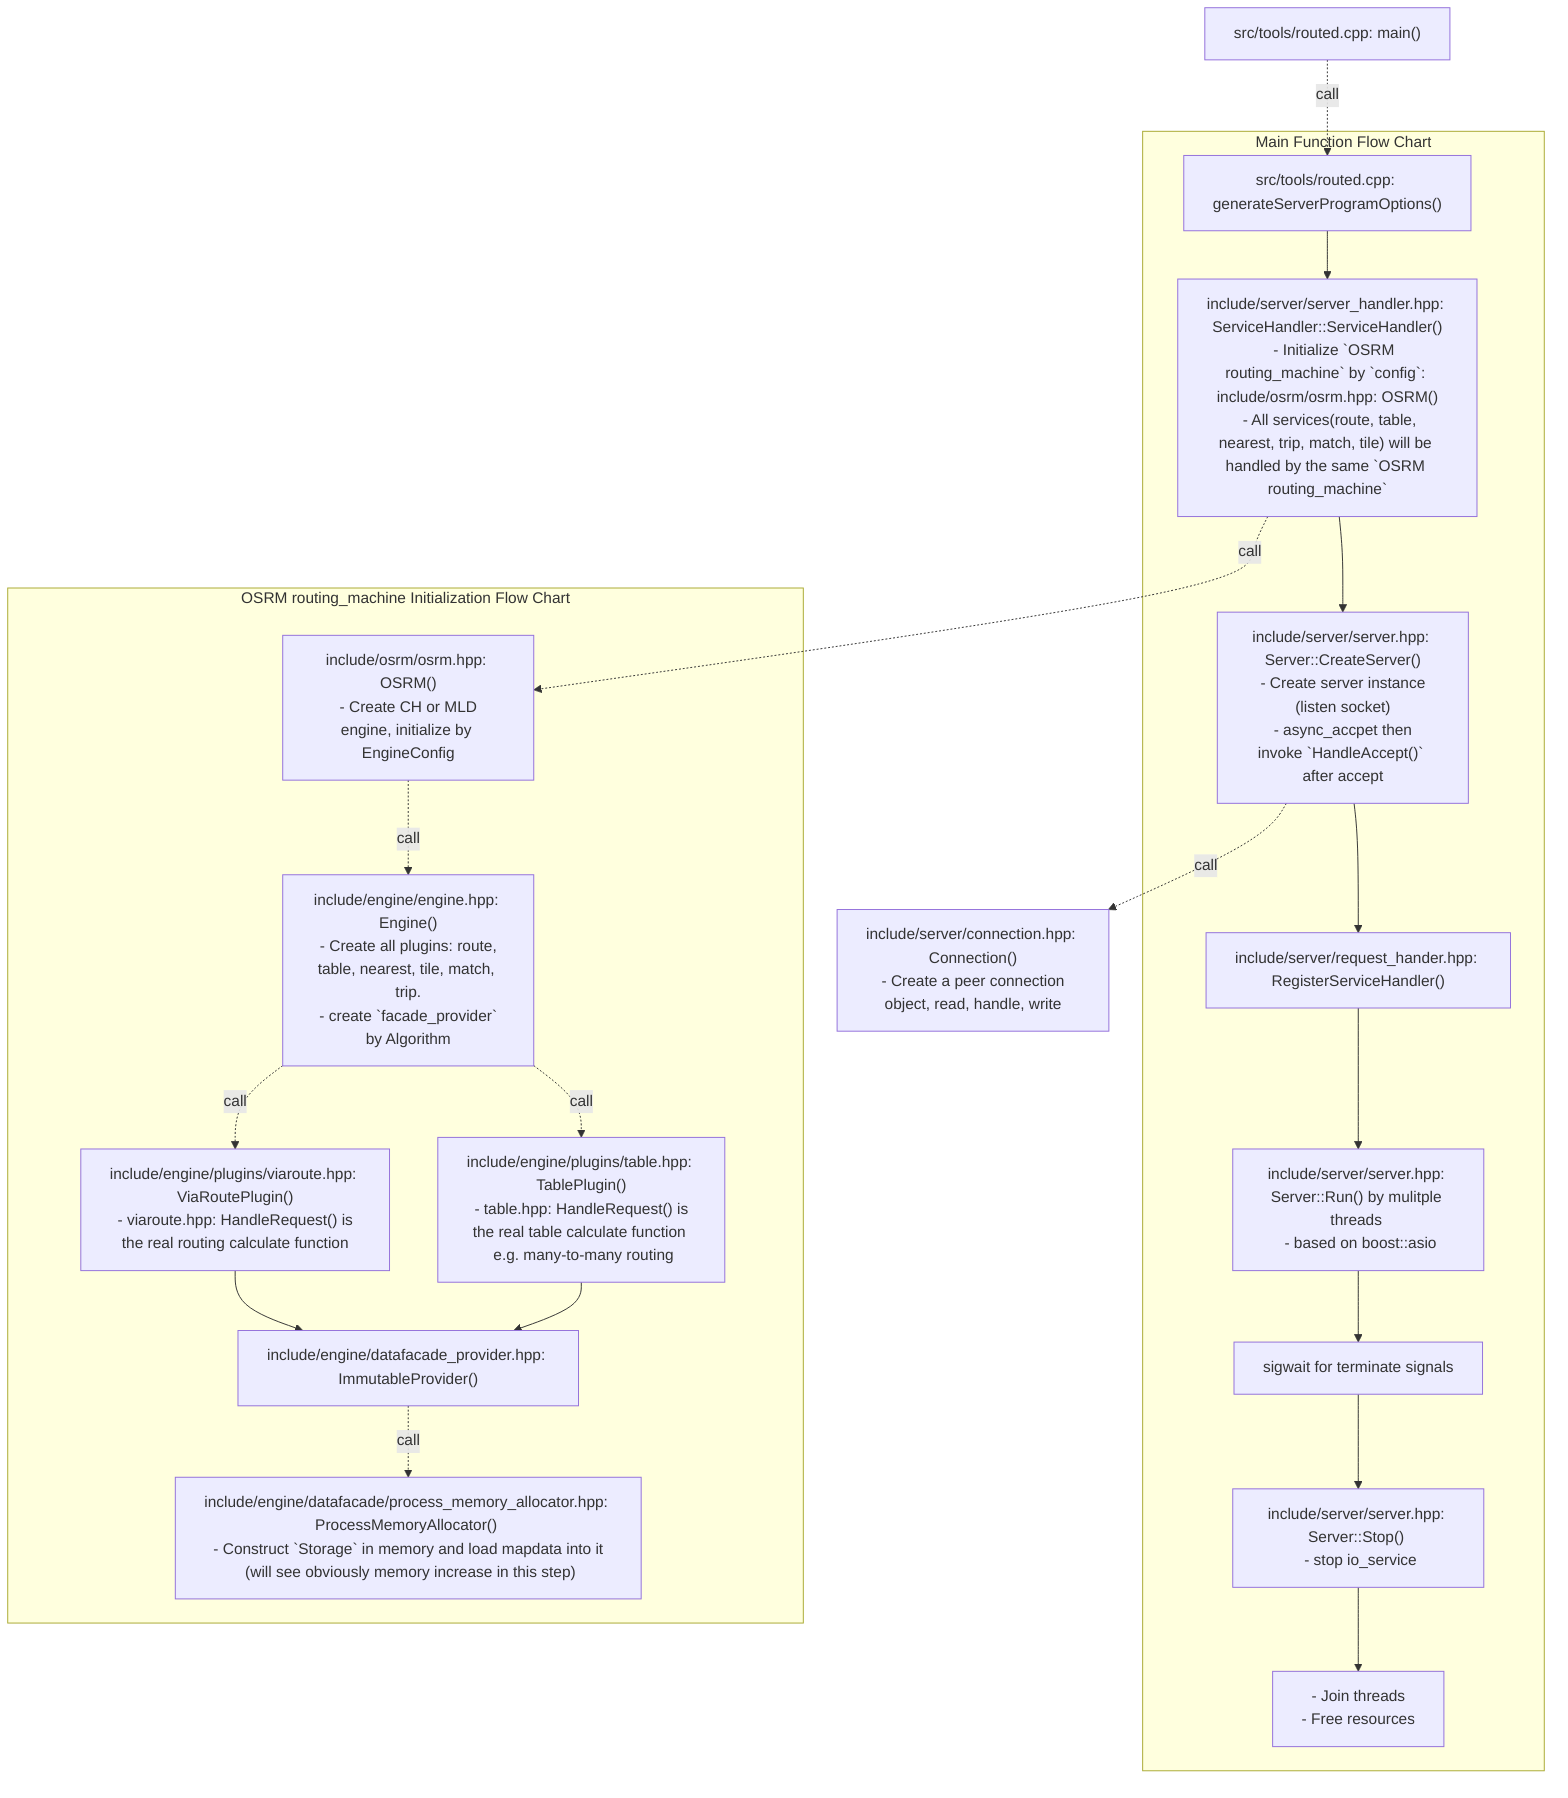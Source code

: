 %% Call below command to convert .mmd to .png
%%  Adjust -w or -H if necessary
%% mmdc -p puppeteer-config.json -i osrm-routed_startup_callgraph.mmd -o osrm-routed_startup_callgraph.mmd.png -w 3840 -H 2160

graph TD

Main["src/tools/routed.cpp: main()"] -. call .-> generateServerProgramOptions["src/tools/routed.cpp: generateServerProgramOptions()"]

subgraph Main Function Flow Chart
    generateServerProgramOptions --> ServiceHandler["include/server/server_handler.hpp: ServiceHandler::ServiceHandler()<p></p>    - Initialize `OSRM routing_machine` by `config`: include/osrm/osrm.hpp: OSRM()<p></p>  - All services(route, table, nearest, trip, match, tile) will be handled by the same `OSRM routing_machine`"]

    ServiceHandler --> CreateServer["include/server/server.hpp: Server::CreateServer()<p></p> - Create server instance (listen socket)<p></p> - async_accpet then invoke `HandleAccept()` after accept"]

    CreateServer --> RegisterServiceHandler["include/server/request_hander.hpp: RegisterServiceHandler()"]
    RegisterServiceHandler --> Run["include/server/server.hpp: Server::Run() by mulitple threads <p></p> - based on boost::asio"]
    Run --> Sigwait["sigwait for terminate signals"]
    Sigwait --> Stop["include/server/server.hpp: Server::Stop() <p></p> - stop io_service"]
    Stop --> Exit["- Join threads <p></p> - Free resources"]
end

ServiceHandler -. call .-> OSRM_routing_machine["include/osrm/osrm.hpp: OSRM()<p></p> - Create CH or MLD engine, initialize by EngineConfig"]
CreateServer -. call .-> Connection["include/server/connection.hpp: Connection()<p></p> - Create a peer connection object, read, handle, write "]

subgraph OSRM routing_machine Initialization Flow Chart

OSRM_routing_machine -. call .-> Engine["include/engine/engine.hpp: Engine()<p></p> - Create all plugins: route, table, nearest, tile, match, trip.<p></p> - create `facade_provider` by Algorithm"]
Engine -. call .-> ViaRoutePlugin["include/engine/plugins/viaroute.hpp: ViaRoutePlugin()<p></p> - viaroute.hpp: HandleRequest() is the real routing calculate function"]
Engine -. call .-> TablePlugin["include/engine/plugins/table.hpp: TablePlugin()<p></p> - table.hpp: HandleRequest() is the real table calculate function <p></p> e.g. many-to-many routing"]

ViaRoutePlugin --> DataFacadeProvider["include/engine/datafacade_provider.hpp: ImmutableProvider()"]
TablePlugin --> DataFacadeProvider

DataFacadeProvider -. call .-> ProcessMemoryAllocator["include/engine/datafacade/process_memory_allocator.hpp: ProcessMemoryAllocator() <p></p> - Construct `Storage` in memory and load mapdata into it <p></p> (will see obviously memory increase in this step) "]

end